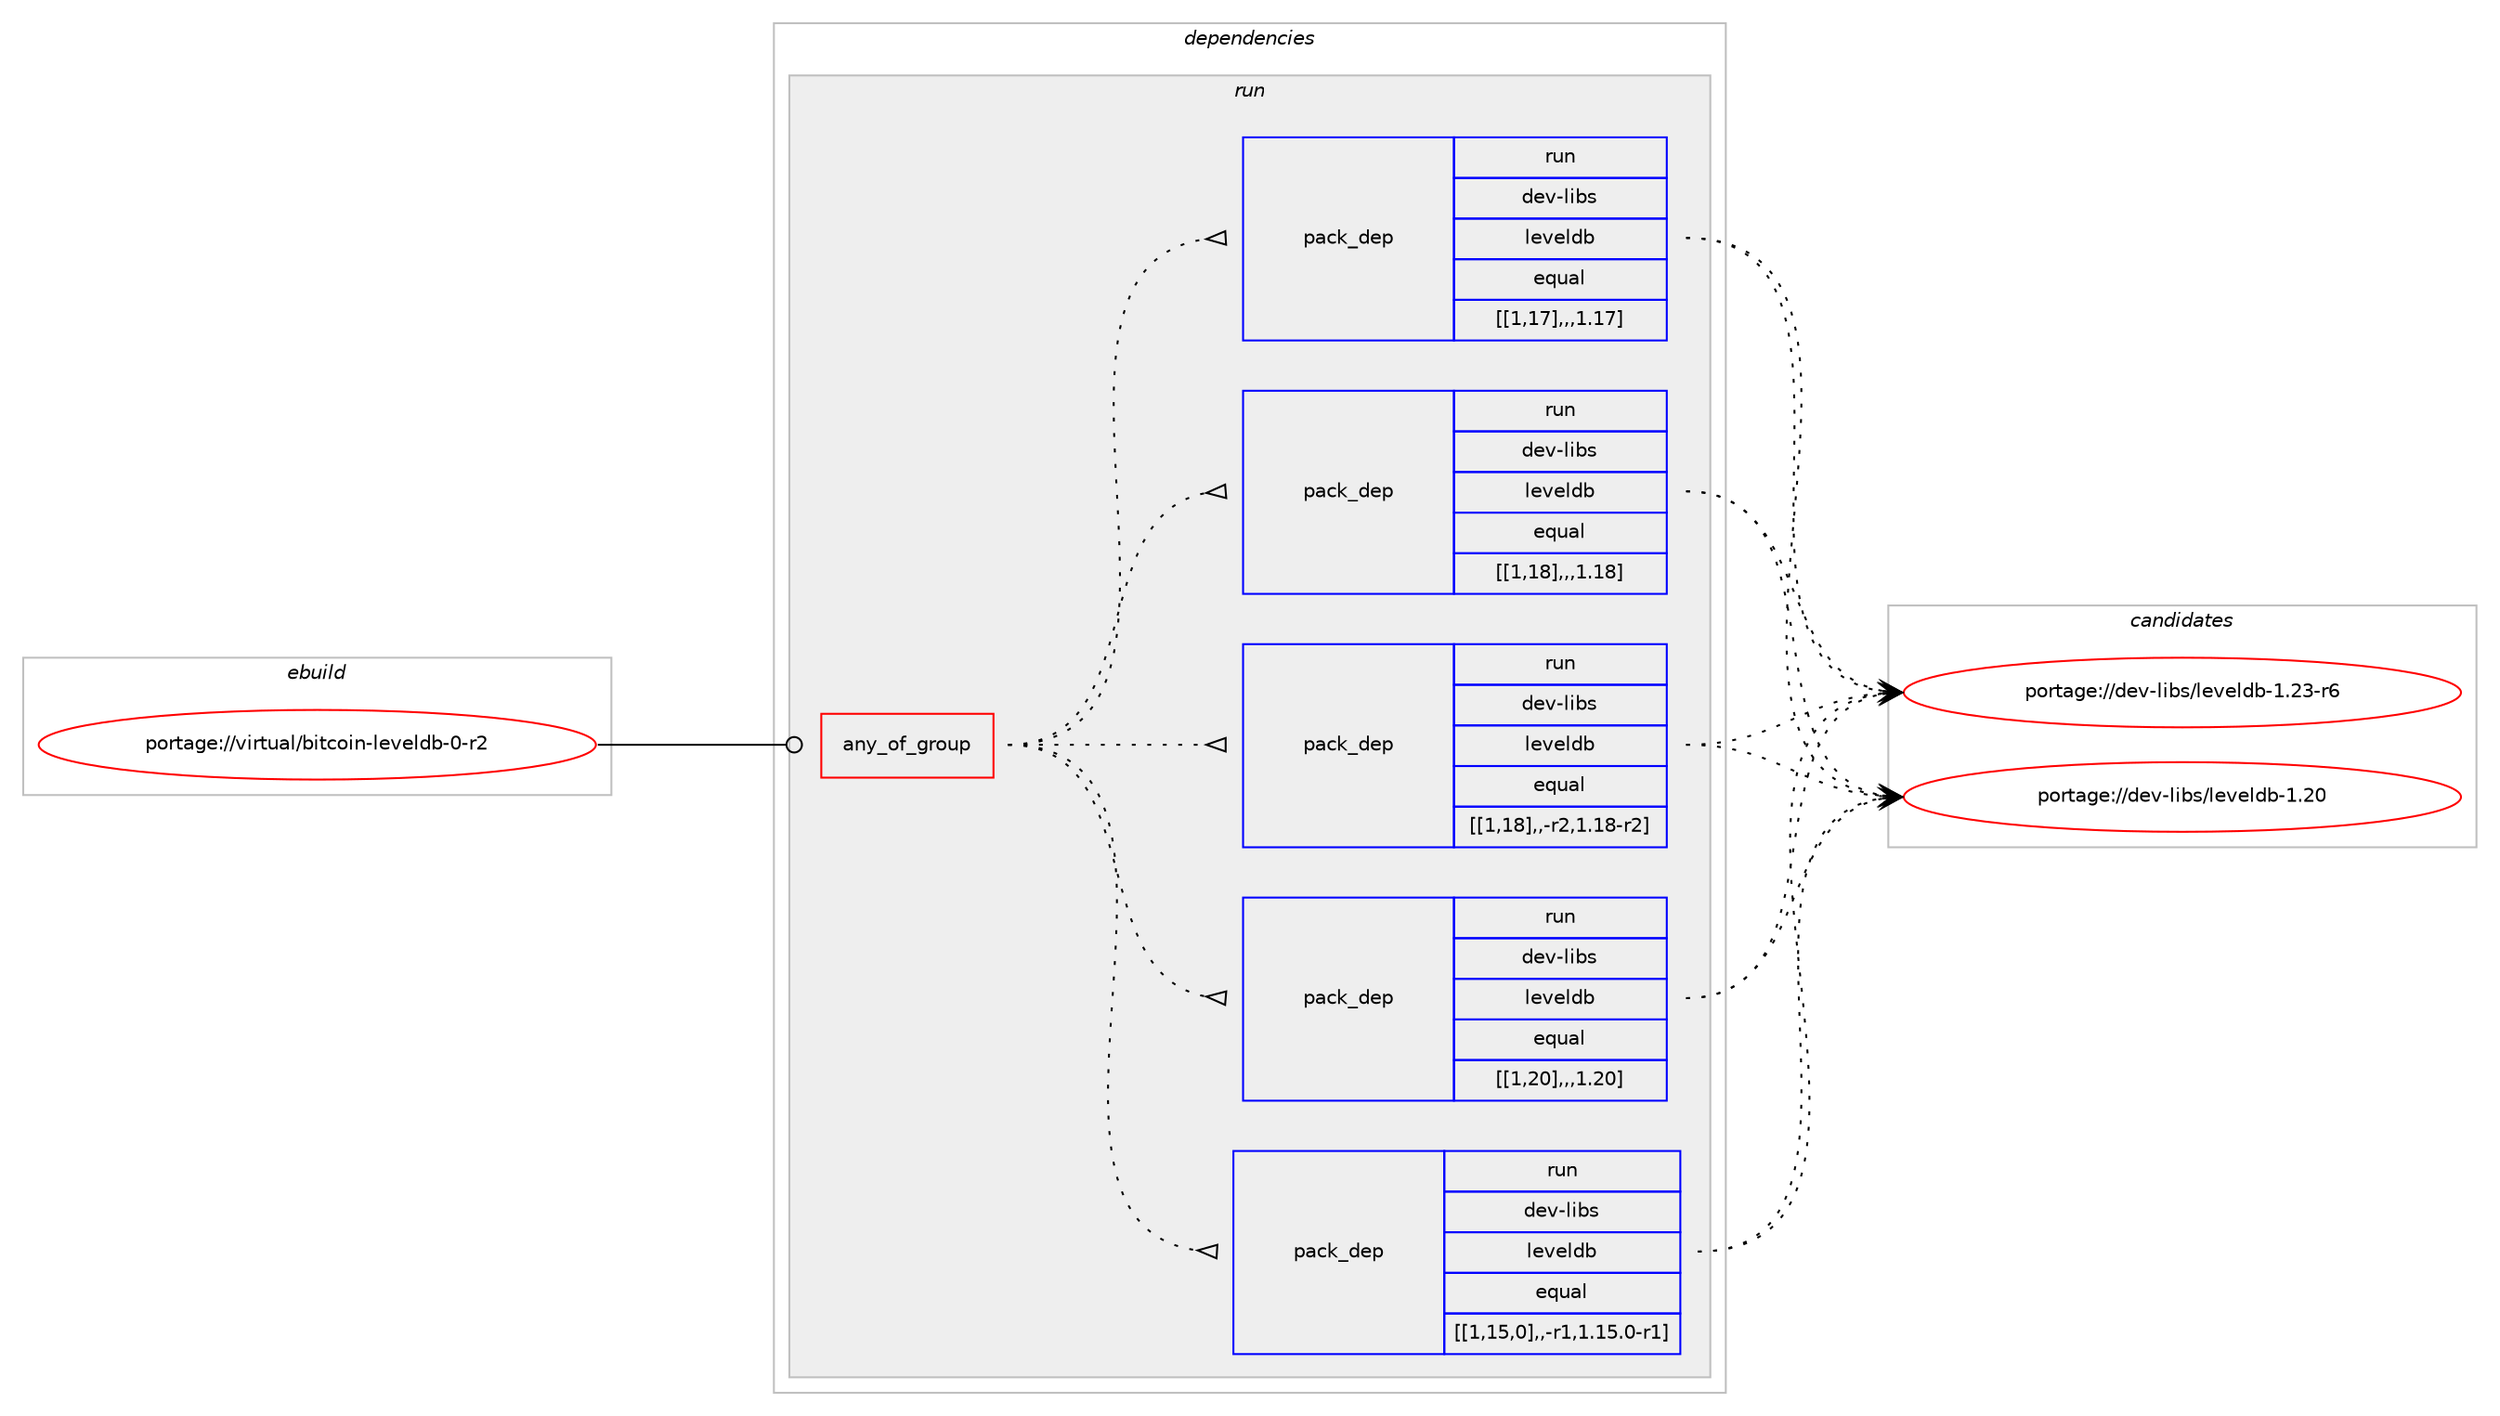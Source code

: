 digraph prolog {

# *************
# Graph options
# *************

newrank=true;
concentrate=true;
compound=true;
graph [rankdir=LR,fontname=Helvetica,fontsize=10,ranksep=1.5];#, ranksep=2.5, nodesep=0.2];
edge  [arrowhead=vee];
node  [fontname=Helvetica,fontsize=10];

# **********
# The ebuild
# **********

subgraph cluster_leftcol {
color=gray;
label=<<i>ebuild</i>>;
id [label="portage://virtual/bitcoin-leveldb-0-r2", color=red, width=4, href="../virtual/bitcoin-leveldb-0-r2.svg"];
}

# ****************
# The dependencies
# ****************

subgraph cluster_midcol {
color=gray;
label=<<i>dependencies</i>>;
subgraph cluster_compile {
fillcolor="#eeeeee";
style=filled;
label=<<i>compile</i>>;
}
subgraph cluster_compileandrun {
fillcolor="#eeeeee";
style=filled;
label=<<i>compile and run</i>>;
}
subgraph cluster_run {
fillcolor="#eeeeee";
style=filled;
label=<<i>run</i>>;
subgraph any2926 {
dependency462319 [label=<<TABLE BORDER="0" CELLBORDER="1" CELLSPACING="0" CELLPADDING="4"><TR><TD CELLPADDING="10">any_of_group</TD></TR></TABLE>>, shape=none, color=red];subgraph pack335809 {
dependency462320 [label=<<TABLE BORDER="0" CELLBORDER="1" CELLSPACING="0" CELLPADDING="4" WIDTH="220"><TR><TD ROWSPAN="6" CELLPADDING="30">pack_dep</TD></TR><TR><TD WIDTH="110">run</TD></TR><TR><TD>dev-libs</TD></TR><TR><TD>leveldb</TD></TR><TR><TD>equal</TD></TR><TR><TD>[[1,20],,,1.20]</TD></TR></TABLE>>, shape=none, color=blue];
}
dependency462319:e -> dependency462320:w [weight=20,style="dotted",arrowhead="oinv"];
subgraph pack335810 {
dependency462321 [label=<<TABLE BORDER="0" CELLBORDER="1" CELLSPACING="0" CELLPADDING="4" WIDTH="220"><TR><TD ROWSPAN="6" CELLPADDING="30">pack_dep</TD></TR><TR><TD WIDTH="110">run</TD></TR><TR><TD>dev-libs</TD></TR><TR><TD>leveldb</TD></TR><TR><TD>equal</TD></TR><TR><TD>[[1,18],,-r2,1.18-r2]</TD></TR></TABLE>>, shape=none, color=blue];
}
dependency462319:e -> dependency462321:w [weight=20,style="dotted",arrowhead="oinv"];
subgraph pack335811 {
dependency462322 [label=<<TABLE BORDER="0" CELLBORDER="1" CELLSPACING="0" CELLPADDING="4" WIDTH="220"><TR><TD ROWSPAN="6" CELLPADDING="30">pack_dep</TD></TR><TR><TD WIDTH="110">run</TD></TR><TR><TD>dev-libs</TD></TR><TR><TD>leveldb</TD></TR><TR><TD>equal</TD></TR><TR><TD>[[1,18],,,1.18]</TD></TR></TABLE>>, shape=none, color=blue];
}
dependency462319:e -> dependency462322:w [weight=20,style="dotted",arrowhead="oinv"];
subgraph pack335812 {
dependency462323 [label=<<TABLE BORDER="0" CELLBORDER="1" CELLSPACING="0" CELLPADDING="4" WIDTH="220"><TR><TD ROWSPAN="6" CELLPADDING="30">pack_dep</TD></TR><TR><TD WIDTH="110">run</TD></TR><TR><TD>dev-libs</TD></TR><TR><TD>leveldb</TD></TR><TR><TD>equal</TD></TR><TR><TD>[[1,17],,,1.17]</TD></TR></TABLE>>, shape=none, color=blue];
}
dependency462319:e -> dependency462323:w [weight=20,style="dotted",arrowhead="oinv"];
subgraph pack335813 {
dependency462324 [label=<<TABLE BORDER="0" CELLBORDER="1" CELLSPACING="0" CELLPADDING="4" WIDTH="220"><TR><TD ROWSPAN="6" CELLPADDING="30">pack_dep</TD></TR><TR><TD WIDTH="110">run</TD></TR><TR><TD>dev-libs</TD></TR><TR><TD>leveldb</TD></TR><TR><TD>equal</TD></TR><TR><TD>[[1,15,0],,-r1,1.15.0-r1]</TD></TR></TABLE>>, shape=none, color=blue];
}
dependency462319:e -> dependency462324:w [weight=20,style="dotted",arrowhead="oinv"];
}
id:e -> dependency462319:w [weight=20,style="solid",arrowhead="odot"];
}
}

# **************
# The candidates
# **************

subgraph cluster_choices {
rank=same;
color=gray;
label=<<i>candidates</i>>;

subgraph choice335809 {
color=black;
nodesep=1;
choice1001011184510810598115471081011181011081009845494650514511454 [label="portage://dev-libs/leveldb-1.23-r6", color=red, width=4,href="../dev-libs/leveldb-1.23-r6.svg"];
choice100101118451081059811547108101118101108100984549465048 [label="portage://dev-libs/leveldb-1.20", color=red, width=4,href="../dev-libs/leveldb-1.20.svg"];
dependency462320:e -> choice1001011184510810598115471081011181011081009845494650514511454:w [style=dotted,weight="100"];
dependency462320:e -> choice100101118451081059811547108101118101108100984549465048:w [style=dotted,weight="100"];
}
subgraph choice335810 {
color=black;
nodesep=1;
choice1001011184510810598115471081011181011081009845494650514511454 [label="portage://dev-libs/leveldb-1.23-r6", color=red, width=4,href="../dev-libs/leveldb-1.23-r6.svg"];
choice100101118451081059811547108101118101108100984549465048 [label="portage://dev-libs/leveldb-1.20", color=red, width=4,href="../dev-libs/leveldb-1.20.svg"];
dependency462321:e -> choice1001011184510810598115471081011181011081009845494650514511454:w [style=dotted,weight="100"];
dependency462321:e -> choice100101118451081059811547108101118101108100984549465048:w [style=dotted,weight="100"];
}
subgraph choice335811 {
color=black;
nodesep=1;
choice1001011184510810598115471081011181011081009845494650514511454 [label="portage://dev-libs/leveldb-1.23-r6", color=red, width=4,href="../dev-libs/leveldb-1.23-r6.svg"];
choice100101118451081059811547108101118101108100984549465048 [label="portage://dev-libs/leveldb-1.20", color=red, width=4,href="../dev-libs/leveldb-1.20.svg"];
dependency462322:e -> choice1001011184510810598115471081011181011081009845494650514511454:w [style=dotted,weight="100"];
dependency462322:e -> choice100101118451081059811547108101118101108100984549465048:w [style=dotted,weight="100"];
}
subgraph choice335812 {
color=black;
nodesep=1;
choice1001011184510810598115471081011181011081009845494650514511454 [label="portage://dev-libs/leveldb-1.23-r6", color=red, width=4,href="../dev-libs/leveldb-1.23-r6.svg"];
choice100101118451081059811547108101118101108100984549465048 [label="portage://dev-libs/leveldb-1.20", color=red, width=4,href="../dev-libs/leveldb-1.20.svg"];
dependency462323:e -> choice1001011184510810598115471081011181011081009845494650514511454:w [style=dotted,weight="100"];
dependency462323:e -> choice100101118451081059811547108101118101108100984549465048:w [style=dotted,weight="100"];
}
subgraph choice335813 {
color=black;
nodesep=1;
choice1001011184510810598115471081011181011081009845494650514511454 [label="portage://dev-libs/leveldb-1.23-r6", color=red, width=4,href="../dev-libs/leveldb-1.23-r6.svg"];
choice100101118451081059811547108101118101108100984549465048 [label="portage://dev-libs/leveldb-1.20", color=red, width=4,href="../dev-libs/leveldb-1.20.svg"];
dependency462324:e -> choice1001011184510810598115471081011181011081009845494650514511454:w [style=dotted,weight="100"];
dependency462324:e -> choice100101118451081059811547108101118101108100984549465048:w [style=dotted,weight="100"];
}
}

}

